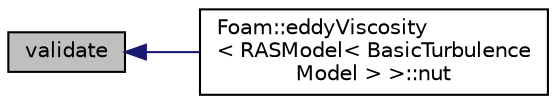 digraph "validate"
{
  bgcolor="transparent";
  edge [fontname="Helvetica",fontsize="10",labelfontname="Helvetica",labelfontsize="10"];
  node [fontname="Helvetica",fontsize="10",shape=record];
  rankdir="LR";
  Node1 [label="validate",height=0.2,width=0.4,color="black", fillcolor="grey75", style="filled", fontcolor="black"];
  Node1 -> Node2 [dir="back",color="midnightblue",fontsize="10",style="solid",fontname="Helvetica"];
  Node2 [label="Foam::eddyViscosity\l\< RASModel\< BasicTurbulence\lModel \> \>::nut",height=0.2,width=0.4,color="black",URL="$a00622.html#a7573103814a5c9f8396bb9766c7b0ae8",tooltip="Return the turbulence viscosity on patch. "];
}
